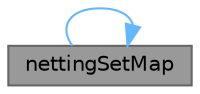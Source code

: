 digraph "nettingSetMap"
{
 // INTERACTIVE_SVG=YES
 // LATEX_PDF_SIZE
  bgcolor="transparent";
  edge [fontname=Helvetica,fontsize=10,labelfontname=Helvetica,labelfontsize=10];
  node [fontname=Helvetica,fontsize=10,shape=box,height=0.2,width=0.4];
  rankdir="LR";
  Node1 [label="nettingSetMap",height=0.2,width=0.4,color="gray40", fillcolor="grey60", style="filled", fontcolor="black",tooltip="Build a map from trade Ids to NettingSet."];
  Node1 -> Node1 [color="steelblue1",style="solid"];
}
